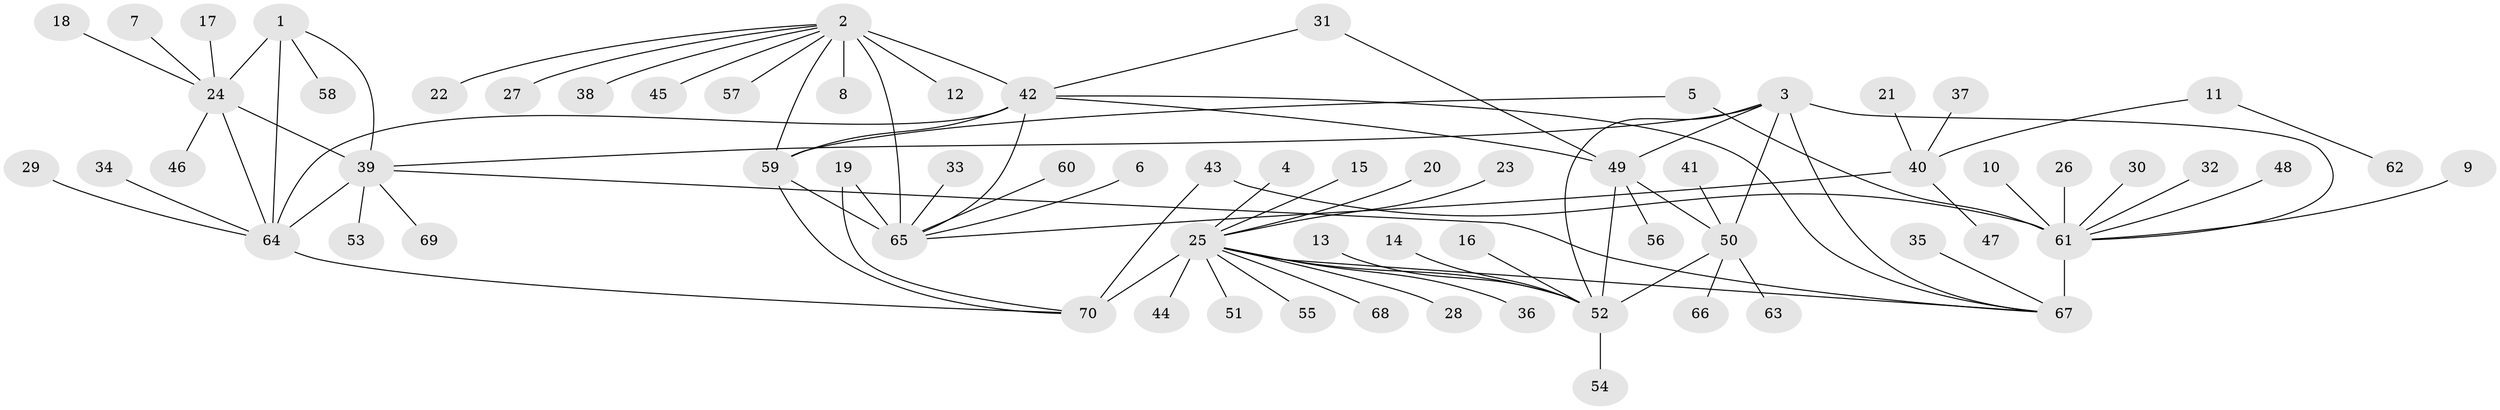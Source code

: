 // original degree distribution, {10: 0.05, 9: 0.02857142857142857, 7: 0.07142857142857142, 8: 0.04285714285714286, 12: 0.02857142857142857, 13: 0.007142857142857143, 6: 0.007142857142857143, 11: 0.02142857142857143, 1: 0.6214285714285714, 2: 0.1, 3: 0.02142857142857143}
// Generated by graph-tools (version 1.1) at 2025/37/03/04/25 23:37:39]
// undirected, 70 vertices, 89 edges
graph export_dot {
  node [color=gray90,style=filled];
  1;
  2;
  3;
  4;
  5;
  6;
  7;
  8;
  9;
  10;
  11;
  12;
  13;
  14;
  15;
  16;
  17;
  18;
  19;
  20;
  21;
  22;
  23;
  24;
  25;
  26;
  27;
  28;
  29;
  30;
  31;
  32;
  33;
  34;
  35;
  36;
  37;
  38;
  39;
  40;
  41;
  42;
  43;
  44;
  45;
  46;
  47;
  48;
  49;
  50;
  51;
  52;
  53;
  54;
  55;
  56;
  57;
  58;
  59;
  60;
  61;
  62;
  63;
  64;
  65;
  66;
  67;
  68;
  69;
  70;
  1 -- 24 [weight=1.0];
  1 -- 39 [weight=1.0];
  1 -- 58 [weight=1.0];
  1 -- 64 [weight=4.0];
  2 -- 8 [weight=1.0];
  2 -- 12 [weight=1.0];
  2 -- 22 [weight=1.0];
  2 -- 27 [weight=1.0];
  2 -- 38 [weight=1.0];
  2 -- 42 [weight=4.0];
  2 -- 45 [weight=1.0];
  2 -- 57 [weight=1.0];
  2 -- 59 [weight=4.0];
  2 -- 65 [weight=4.0];
  3 -- 39 [weight=1.0];
  3 -- 49 [weight=3.0];
  3 -- 50 [weight=1.0];
  3 -- 52 [weight=2.0];
  3 -- 61 [weight=4.0];
  3 -- 67 [weight=2.0];
  4 -- 25 [weight=1.0];
  5 -- 59 [weight=1.0];
  5 -- 61 [weight=1.0];
  6 -- 65 [weight=1.0];
  7 -- 24 [weight=1.0];
  9 -- 61 [weight=1.0];
  10 -- 61 [weight=1.0];
  11 -- 40 [weight=1.0];
  11 -- 62 [weight=1.0];
  13 -- 52 [weight=1.0];
  14 -- 52 [weight=1.0];
  15 -- 25 [weight=1.0];
  16 -- 52 [weight=1.0];
  17 -- 24 [weight=1.0];
  18 -- 24 [weight=1.0];
  19 -- 65 [weight=1.0];
  19 -- 70 [weight=1.0];
  20 -- 25 [weight=1.0];
  21 -- 40 [weight=1.0];
  23 -- 25 [weight=1.0];
  24 -- 39 [weight=1.0];
  24 -- 46 [weight=1.0];
  24 -- 64 [weight=4.0];
  25 -- 28 [weight=1.0];
  25 -- 36 [weight=1.0];
  25 -- 44 [weight=1.0];
  25 -- 51 [weight=1.0];
  25 -- 52 [weight=1.0];
  25 -- 55 [weight=1.0];
  25 -- 67 [weight=1.0];
  25 -- 68 [weight=1.0];
  25 -- 70 [weight=10.0];
  26 -- 61 [weight=1.0];
  29 -- 64 [weight=1.0];
  30 -- 61 [weight=1.0];
  31 -- 42 [weight=1.0];
  31 -- 49 [weight=1.0];
  32 -- 61 [weight=1.0];
  33 -- 65 [weight=1.0];
  34 -- 64 [weight=1.0];
  35 -- 67 [weight=1.0];
  37 -- 40 [weight=1.0];
  39 -- 53 [weight=1.0];
  39 -- 64 [weight=4.0];
  39 -- 67 [weight=1.0];
  39 -- 69 [weight=1.0];
  40 -- 47 [weight=1.0];
  40 -- 65 [weight=1.0];
  41 -- 50 [weight=1.0];
  42 -- 49 [weight=1.0];
  42 -- 59 [weight=1.0];
  42 -- 64 [weight=1.0];
  42 -- 65 [weight=1.0];
  42 -- 67 [weight=1.0];
  43 -- 61 [weight=1.0];
  43 -- 70 [weight=1.0];
  48 -- 61 [weight=1.0];
  49 -- 50 [weight=3.0];
  49 -- 52 [weight=6.0];
  49 -- 56 [weight=1.0];
  50 -- 52 [weight=2.0];
  50 -- 63 [weight=1.0];
  50 -- 66 [weight=1.0];
  52 -- 54 [weight=1.0];
  59 -- 65 [weight=1.0];
  59 -- 70 [weight=1.0];
  60 -- 65 [weight=1.0];
  61 -- 67 [weight=8.0];
  64 -- 70 [weight=1.0];
}
